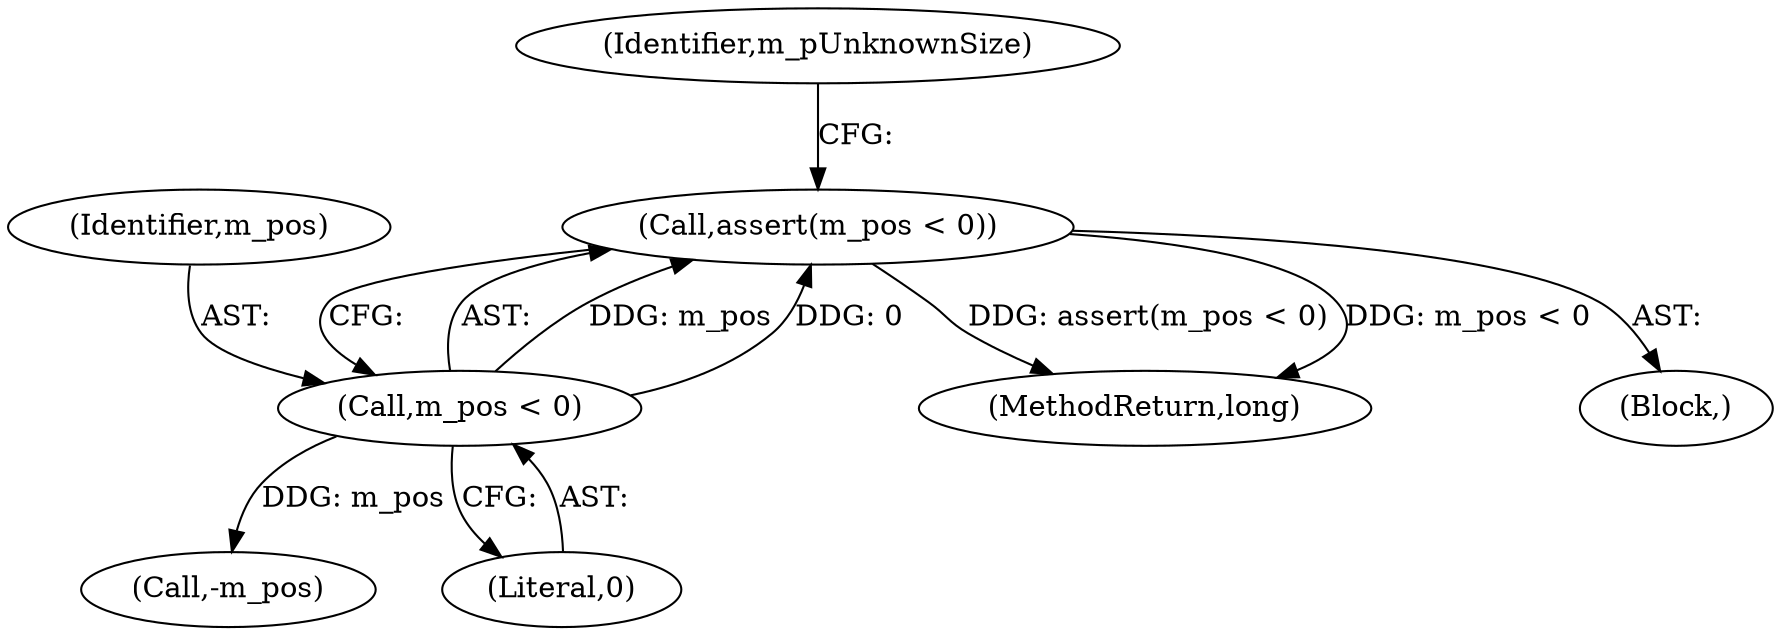 digraph "0_Android_04839626ed859623901ebd3a5fd483982186b59d_27@API" {
"1000131" [label="(Call,assert(m_pos < 0))"];
"1000132" [label="(Call,m_pos < 0)"];
"1000149" [label="(Call,-m_pos)"];
"1000134" [label="(Literal,0)"];
"1000462" [label="(MethodReturn,long)"];
"1000133" [label="(Identifier,m_pos)"];
"1000131" [label="(Call,assert(m_pos < 0))"];
"1000130" [label="(Block,)"];
"1000136" [label="(Identifier,m_pUnknownSize)"];
"1000132" [label="(Call,m_pos < 0)"];
"1000131" -> "1000130"  [label="AST: "];
"1000131" -> "1000132"  [label="CFG: "];
"1000132" -> "1000131"  [label="AST: "];
"1000136" -> "1000131"  [label="CFG: "];
"1000131" -> "1000462"  [label="DDG: m_pos < 0"];
"1000131" -> "1000462"  [label="DDG: assert(m_pos < 0)"];
"1000132" -> "1000131"  [label="DDG: m_pos"];
"1000132" -> "1000131"  [label="DDG: 0"];
"1000132" -> "1000134"  [label="CFG: "];
"1000133" -> "1000132"  [label="AST: "];
"1000134" -> "1000132"  [label="AST: "];
"1000132" -> "1000149"  [label="DDG: m_pos"];
}
